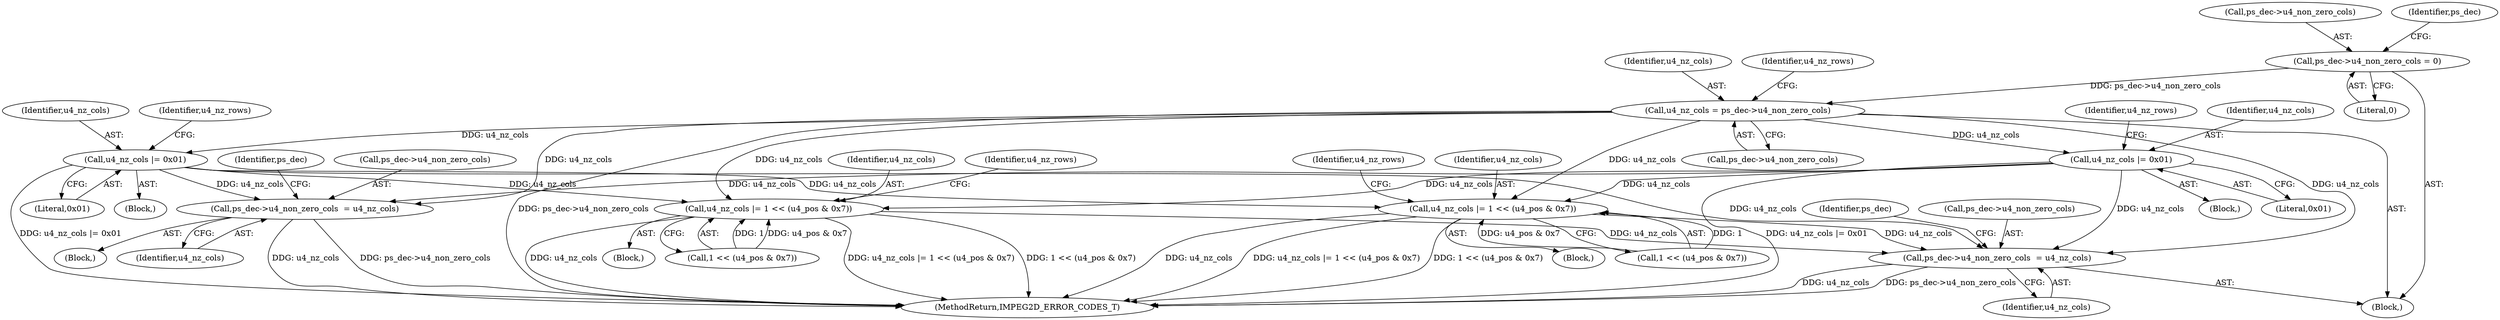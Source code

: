 digraph "0_Android_8b4ed5a23175b7ffa56eea4678db7287f825e985@pointer" {
"1000199" [label="(Call,u4_nz_cols = ps_dec->u4_non_zero_cols)"];
"1000189" [label="(Call,ps_dec->u4_non_zero_cols = 0)"];
"1000325" [label="(Call,u4_nz_cols |= 0x01)"];
"1000392" [label="(Call,ps_dec->u4_non_zero_cols  = u4_nz_cols)"];
"1000715" [label="(Call,u4_nz_cols |= 1 << (u4_pos & 0x7))"];
"1001050" [label="(Call,ps_dec->u4_non_zero_cols  = u4_nz_cols)"];
"1001029" [label="(Call,u4_nz_cols |= 1 << (u4_pos & 0x7))"];
"1000376" [label="(Call,u4_nz_cols |= 0x01)"];
"1000325" [label="(Call,u4_nz_cols |= 0x01)"];
"1000392" [label="(Call,ps_dec->u4_non_zero_cols  = u4_nz_cols)"];
"1000163" [label="(Block,)"];
"1000199" [label="(Call,u4_nz_cols = ps_dec->u4_non_zero_cols)"];
"1000723" [label="(Identifier,u4_nz_rows)"];
"1000377" [label="(Identifier,u4_nz_cols)"];
"1000190" [label="(Call,ps_dec->u4_non_zero_cols)"];
"1001057" [label="(Identifier,ps_dec)"];
"1001031" [label="(Call,1 << (u4_pos & 0x7))"];
"1000324" [label="(Block,)"];
"1001029" [label="(Call,u4_nz_cols |= 1 << (u4_pos & 0x7))"];
"1000200" [label="(Identifier,u4_nz_cols)"];
"1000205" [label="(Identifier,u4_nz_rows)"];
"1000193" [label="(Literal,0)"];
"1001030" [label="(Identifier,u4_nz_cols)"];
"1001064" [label="(MethodReturn,IMPEG2D_ERROR_CODES_T)"];
"1000327" [label="(Literal,0x01)"];
"1000326" [label="(Identifier,u4_nz_cols)"];
"1000380" [label="(Identifier,u4_nz_rows)"];
"1000415" [label="(Block,)"];
"1000715" [label="(Call,u4_nz_cols |= 1 << (u4_pos & 0x7))"];
"1000329" [label="(Identifier,u4_nz_rows)"];
"1001050" [label="(Call,ps_dec->u4_non_zero_cols  = u4_nz_cols)"];
"1000378" [label="(Literal,0x01)"];
"1000201" [label="(Call,ps_dec->u4_non_zero_cols)"];
"1000399" [label="(Identifier,ps_dec)"];
"1000189" [label="(Call,ps_dec->u4_non_zero_cols = 0)"];
"1000396" [label="(Identifier,u4_nz_cols)"];
"1000740" [label="(Block,)"];
"1000393" [label="(Call,ps_dec->u4_non_zero_cols)"];
"1001037" [label="(Identifier,u4_nz_rows)"];
"1001054" [label="(Identifier,u4_nz_cols)"];
"1000716" [label="(Identifier,u4_nz_cols)"];
"1000376" [label="(Call,u4_nz_cols |= 0x01)"];
"1000717" [label="(Call,1 << (u4_pos & 0x7))"];
"1000196" [label="(Identifier,ps_dec)"];
"1000341" [label="(Block,)"];
"1000391" [label="(Block,)"];
"1001051" [label="(Call,ps_dec->u4_non_zero_cols)"];
"1000199" -> "1000163"  [label="AST: "];
"1000199" -> "1000201"  [label="CFG: "];
"1000200" -> "1000199"  [label="AST: "];
"1000201" -> "1000199"  [label="AST: "];
"1000205" -> "1000199"  [label="CFG: "];
"1000199" -> "1001064"  [label="DDG: ps_dec->u4_non_zero_cols"];
"1000189" -> "1000199"  [label="DDG: ps_dec->u4_non_zero_cols"];
"1000199" -> "1000325"  [label="DDG: u4_nz_cols"];
"1000199" -> "1000376"  [label="DDG: u4_nz_cols"];
"1000199" -> "1000392"  [label="DDG: u4_nz_cols"];
"1000199" -> "1000715"  [label="DDG: u4_nz_cols"];
"1000199" -> "1001029"  [label="DDG: u4_nz_cols"];
"1000199" -> "1001050"  [label="DDG: u4_nz_cols"];
"1000189" -> "1000163"  [label="AST: "];
"1000189" -> "1000193"  [label="CFG: "];
"1000190" -> "1000189"  [label="AST: "];
"1000193" -> "1000189"  [label="AST: "];
"1000196" -> "1000189"  [label="CFG: "];
"1000325" -> "1000324"  [label="AST: "];
"1000325" -> "1000327"  [label="CFG: "];
"1000326" -> "1000325"  [label="AST: "];
"1000327" -> "1000325"  [label="AST: "];
"1000329" -> "1000325"  [label="CFG: "];
"1000325" -> "1001064"  [label="DDG: u4_nz_cols |= 0x01"];
"1000325" -> "1000392"  [label="DDG: u4_nz_cols"];
"1000325" -> "1000715"  [label="DDG: u4_nz_cols"];
"1000325" -> "1001029"  [label="DDG: u4_nz_cols"];
"1000325" -> "1001050"  [label="DDG: u4_nz_cols"];
"1000392" -> "1000391"  [label="AST: "];
"1000392" -> "1000396"  [label="CFG: "];
"1000393" -> "1000392"  [label="AST: "];
"1000396" -> "1000392"  [label="AST: "];
"1000399" -> "1000392"  [label="CFG: "];
"1000392" -> "1001064"  [label="DDG: u4_nz_cols"];
"1000392" -> "1001064"  [label="DDG: ps_dec->u4_non_zero_cols"];
"1000376" -> "1000392"  [label="DDG: u4_nz_cols"];
"1000715" -> "1000415"  [label="AST: "];
"1000715" -> "1000717"  [label="CFG: "];
"1000716" -> "1000715"  [label="AST: "];
"1000717" -> "1000715"  [label="AST: "];
"1000723" -> "1000715"  [label="CFG: "];
"1000715" -> "1001064"  [label="DDG: u4_nz_cols"];
"1000715" -> "1001064"  [label="DDG: u4_nz_cols |= 1 << (u4_pos & 0x7)"];
"1000715" -> "1001064"  [label="DDG: 1 << (u4_pos & 0x7)"];
"1000376" -> "1000715"  [label="DDG: u4_nz_cols"];
"1000717" -> "1000715"  [label="DDG: 1"];
"1000717" -> "1000715"  [label="DDG: u4_pos & 0x7"];
"1000715" -> "1001050"  [label="DDG: u4_nz_cols"];
"1001050" -> "1000163"  [label="AST: "];
"1001050" -> "1001054"  [label="CFG: "];
"1001051" -> "1001050"  [label="AST: "];
"1001054" -> "1001050"  [label="AST: "];
"1001057" -> "1001050"  [label="CFG: "];
"1001050" -> "1001064"  [label="DDG: ps_dec->u4_non_zero_cols"];
"1001050" -> "1001064"  [label="DDG: u4_nz_cols"];
"1000376" -> "1001050"  [label="DDG: u4_nz_cols"];
"1001029" -> "1001050"  [label="DDG: u4_nz_cols"];
"1001029" -> "1000740"  [label="AST: "];
"1001029" -> "1001031"  [label="CFG: "];
"1001030" -> "1001029"  [label="AST: "];
"1001031" -> "1001029"  [label="AST: "];
"1001037" -> "1001029"  [label="CFG: "];
"1001029" -> "1001064"  [label="DDG: u4_nz_cols"];
"1001029" -> "1001064"  [label="DDG: u4_nz_cols |= 1 << (u4_pos & 0x7)"];
"1001029" -> "1001064"  [label="DDG: 1 << (u4_pos & 0x7)"];
"1000376" -> "1001029"  [label="DDG: u4_nz_cols"];
"1001031" -> "1001029"  [label="DDG: 1"];
"1001031" -> "1001029"  [label="DDG: u4_pos & 0x7"];
"1000376" -> "1000341"  [label="AST: "];
"1000376" -> "1000378"  [label="CFG: "];
"1000377" -> "1000376"  [label="AST: "];
"1000378" -> "1000376"  [label="AST: "];
"1000380" -> "1000376"  [label="CFG: "];
"1000376" -> "1001064"  [label="DDG: u4_nz_cols |= 0x01"];
}
